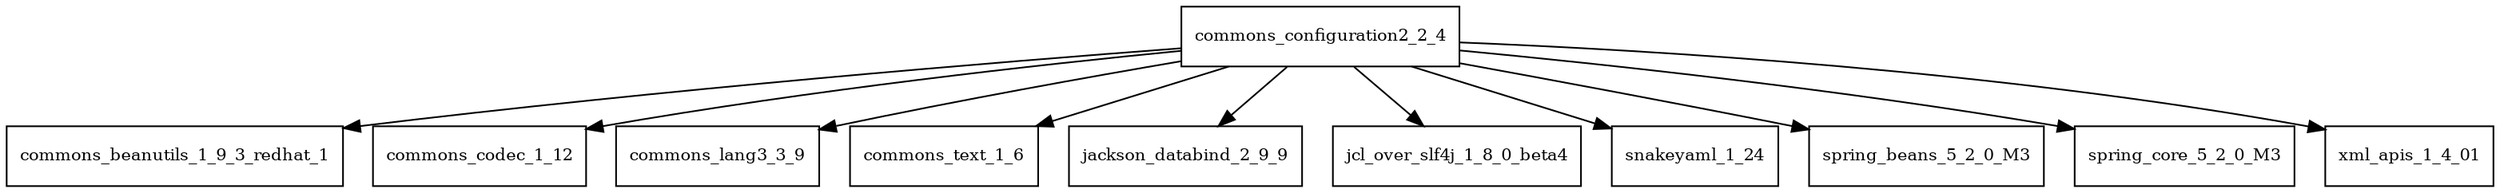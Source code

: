 digraph commons_configuration2_2_4_dependencies {
  node [shape = box, fontsize=10.0];
  commons_configuration2_2_4 -> commons_beanutils_1_9_3_redhat_1;
  commons_configuration2_2_4 -> commons_codec_1_12;
  commons_configuration2_2_4 -> commons_lang3_3_9;
  commons_configuration2_2_4 -> commons_text_1_6;
  commons_configuration2_2_4 -> jackson_databind_2_9_9;
  commons_configuration2_2_4 -> jcl_over_slf4j_1_8_0_beta4;
  commons_configuration2_2_4 -> snakeyaml_1_24;
  commons_configuration2_2_4 -> spring_beans_5_2_0_M3;
  commons_configuration2_2_4 -> spring_core_5_2_0_M3;
  commons_configuration2_2_4 -> xml_apis_1_4_01;
}
